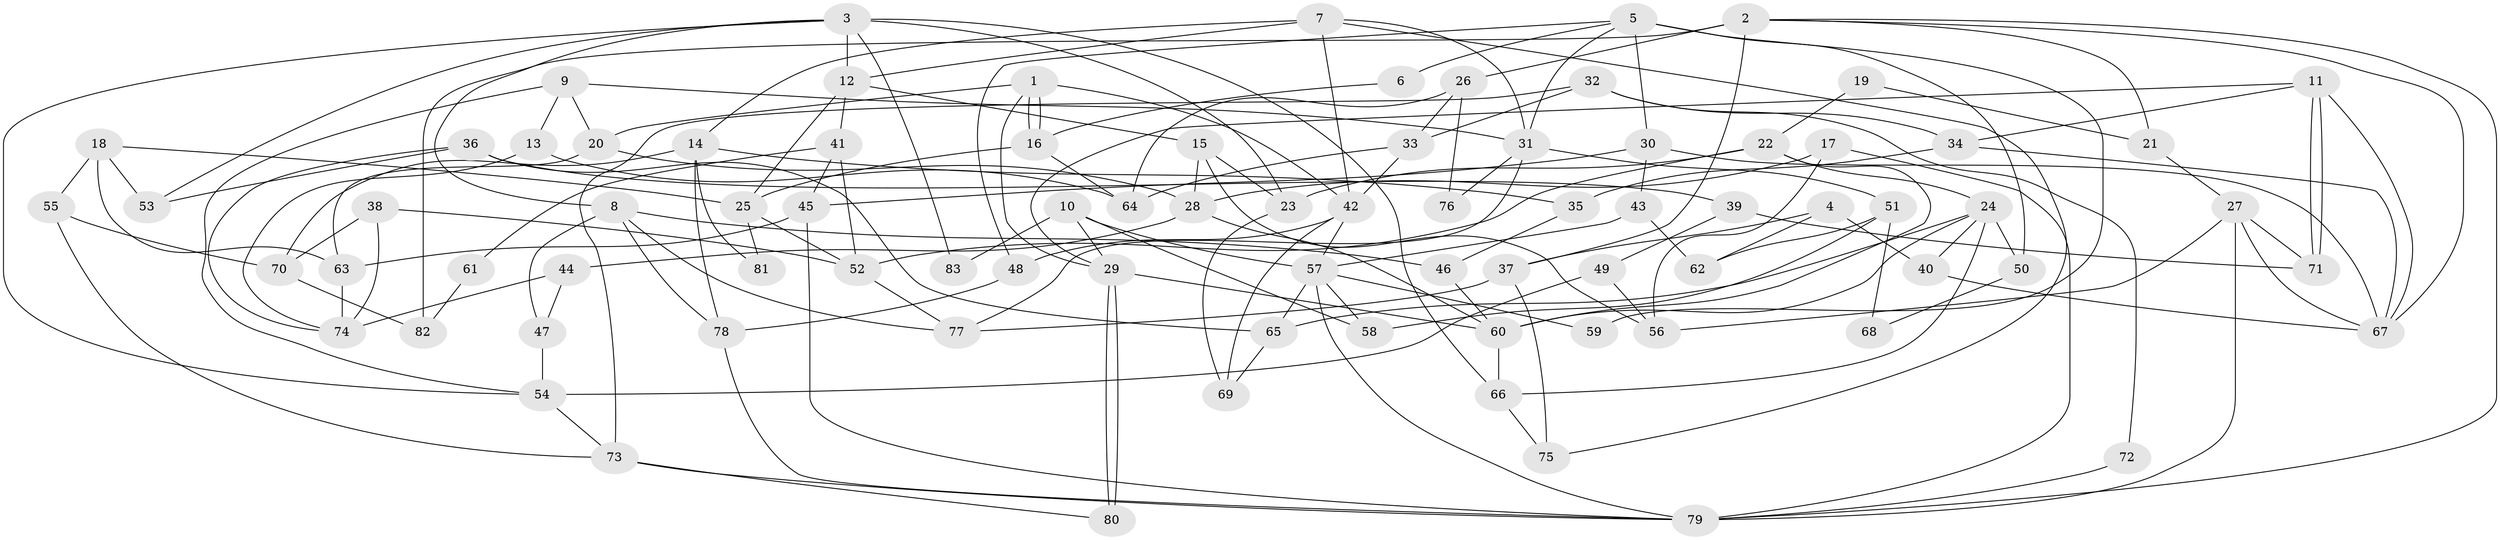 // Generated by graph-tools (version 1.1) at 2025/02/03/09/25 03:02:05]
// undirected, 83 vertices, 166 edges
graph export_dot {
graph [start="1"]
  node [color=gray90,style=filled];
  1;
  2;
  3;
  4;
  5;
  6;
  7;
  8;
  9;
  10;
  11;
  12;
  13;
  14;
  15;
  16;
  17;
  18;
  19;
  20;
  21;
  22;
  23;
  24;
  25;
  26;
  27;
  28;
  29;
  30;
  31;
  32;
  33;
  34;
  35;
  36;
  37;
  38;
  39;
  40;
  41;
  42;
  43;
  44;
  45;
  46;
  47;
  48;
  49;
  50;
  51;
  52;
  53;
  54;
  55;
  56;
  57;
  58;
  59;
  60;
  61;
  62;
  63;
  64;
  65;
  66;
  67;
  68;
  69;
  70;
  71;
  72;
  73;
  74;
  75;
  76;
  77;
  78;
  79;
  80;
  81;
  82;
  83;
  1 -- 16;
  1 -- 16;
  1 -- 29;
  1 -- 20;
  1 -- 42;
  2 -- 37;
  2 -- 67;
  2 -- 21;
  2 -- 26;
  2 -- 79;
  2 -- 82;
  3 -- 54;
  3 -- 12;
  3 -- 8;
  3 -- 23;
  3 -- 53;
  3 -- 66;
  3 -- 83;
  4 -- 40;
  4 -- 62;
  4 -- 37;
  5 -- 48;
  5 -- 30;
  5 -- 6;
  5 -- 31;
  5 -- 50;
  5 -- 59;
  6 -- 16;
  7 -- 75;
  7 -- 31;
  7 -- 12;
  7 -- 14;
  7 -- 42;
  8 -- 46;
  8 -- 47;
  8 -- 77;
  8 -- 78;
  9 -- 13;
  9 -- 20;
  9 -- 31;
  9 -- 54;
  10 -- 57;
  10 -- 29;
  10 -- 58;
  10 -- 83;
  11 -- 71;
  11 -- 71;
  11 -- 29;
  11 -- 34;
  11 -- 67;
  12 -- 41;
  12 -- 15;
  12 -- 25;
  13 -- 74;
  13 -- 64;
  14 -- 78;
  14 -- 35;
  14 -- 70;
  14 -- 81;
  15 -- 23;
  15 -- 28;
  15 -- 56;
  16 -- 64;
  16 -- 25;
  17 -- 28;
  17 -- 56;
  17 -- 79;
  18 -- 25;
  18 -- 63;
  18 -- 53;
  18 -- 55;
  19 -- 22;
  19 -- 21;
  20 -- 28;
  20 -- 63;
  21 -- 27;
  22 -- 52;
  22 -- 24;
  22 -- 23;
  22 -- 60;
  23 -- 69;
  24 -- 65;
  24 -- 60;
  24 -- 40;
  24 -- 50;
  24 -- 66;
  25 -- 52;
  25 -- 81;
  26 -- 33;
  26 -- 64;
  26 -- 76;
  27 -- 79;
  27 -- 71;
  27 -- 56;
  27 -- 67;
  28 -- 60;
  28 -- 44;
  29 -- 80;
  29 -- 80;
  29 -- 60;
  30 -- 45;
  30 -- 67;
  30 -- 43;
  31 -- 51;
  31 -- 76;
  31 -- 77;
  32 -- 34;
  32 -- 73;
  32 -- 33;
  32 -- 72;
  33 -- 42;
  33 -- 64;
  34 -- 67;
  34 -- 35;
  35 -- 46;
  36 -- 65;
  36 -- 53;
  36 -- 39;
  36 -- 74;
  37 -- 77;
  37 -- 75;
  38 -- 52;
  38 -- 74;
  38 -- 70;
  39 -- 49;
  39 -- 71;
  40 -- 67;
  41 -- 45;
  41 -- 52;
  41 -- 61;
  42 -- 48;
  42 -- 57;
  42 -- 69;
  43 -- 57;
  43 -- 62;
  44 -- 47;
  44 -- 74;
  45 -- 63;
  45 -- 79;
  46 -- 60;
  47 -- 54;
  48 -- 78;
  49 -- 56;
  49 -- 54;
  50 -- 68;
  51 -- 58;
  51 -- 62;
  51 -- 68;
  52 -- 77;
  54 -- 73;
  55 -- 70;
  55 -- 73;
  57 -- 79;
  57 -- 58;
  57 -- 59;
  57 -- 65;
  60 -- 66;
  61 -- 82;
  63 -- 74;
  65 -- 69;
  66 -- 75;
  70 -- 82;
  72 -- 79;
  73 -- 79;
  73 -- 80;
  78 -- 79;
}
